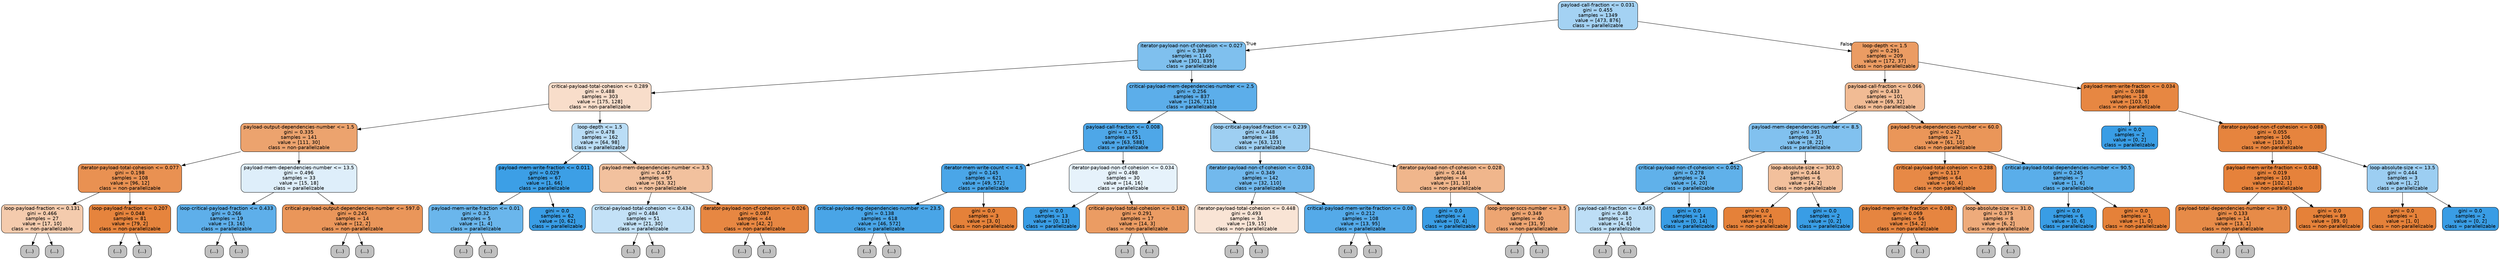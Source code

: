 digraph Tree {
node [shape=box, style="filled, rounded", color="black", fontname=helvetica] ;
edge [fontname=helvetica] ;
0 [label="payload-call-fraction <= 0.031\ngini = 0.455\nsamples = 1349\nvalue = [473, 876]\nclass = parallelizable", fillcolor="#399de575"] ;
1 [label="iterator-payload-non-cf-cohesion <= 0.027\ngini = 0.389\nsamples = 1140\nvalue = [301, 839]\nclass = parallelizable", fillcolor="#399de5a4"] ;
0 -> 1 [labeldistance=2.5, labelangle=45, headlabel="True"] ;
2 [label="critical-payload-total-cohesion <= 0.289\ngini = 0.488\nsamples = 303\nvalue = [175, 128]\nclass = non-parallelizable", fillcolor="#e5813944"] ;
1 -> 2 ;
3 [label="payload-output-dependencies-number <= 1.5\ngini = 0.335\nsamples = 141\nvalue = [111, 30]\nclass = non-parallelizable", fillcolor="#e58139ba"] ;
2 -> 3 ;
4 [label="iterator-payload-total-cohesion <= 0.077\ngini = 0.198\nsamples = 108\nvalue = [96, 12]\nclass = non-parallelizable", fillcolor="#e58139df"] ;
3 -> 4 ;
5 [label="loop-payload-fraction <= 0.131\ngini = 0.466\nsamples = 27\nvalue = [17, 10]\nclass = non-parallelizable", fillcolor="#e5813969"] ;
4 -> 5 ;
6 [label="(...)", fillcolor="#C0C0C0"] ;
5 -> 6 ;
13 [label="(...)", fillcolor="#C0C0C0"] ;
5 -> 13 ;
18 [label="loop-payload-fraction <= 0.207\ngini = 0.048\nsamples = 81\nvalue = [79, 2]\nclass = non-parallelizable", fillcolor="#e58139f9"] ;
4 -> 18 ;
19 [label="(...)", fillcolor="#C0C0C0"] ;
18 -> 19 ;
22 [label="(...)", fillcolor="#C0C0C0"] ;
18 -> 22 ;
27 [label="payload-mem-dependencies-number <= 13.5\ngini = 0.496\nsamples = 33\nvalue = [15, 18]\nclass = parallelizable", fillcolor="#399de52a"] ;
3 -> 27 ;
28 [label="loop-critical-payload-fraction <= 0.433\ngini = 0.266\nsamples = 19\nvalue = [3, 16]\nclass = parallelizable", fillcolor="#399de5cf"] ;
27 -> 28 ;
29 [label="(...)", fillcolor="#C0C0C0"] ;
28 -> 29 ;
32 [label="(...)", fillcolor="#C0C0C0"] ;
28 -> 32 ;
33 [label="critical-payload-output-dependencies-number <= 597.0\ngini = 0.245\nsamples = 14\nvalue = [12, 2]\nclass = non-parallelizable", fillcolor="#e58139d4"] ;
27 -> 33 ;
34 [label="(...)", fillcolor="#C0C0C0"] ;
33 -> 34 ;
37 [label="(...)", fillcolor="#C0C0C0"] ;
33 -> 37 ;
38 [label="loop-depth <= 1.5\ngini = 0.478\nsamples = 162\nvalue = [64, 98]\nclass = parallelizable", fillcolor="#399de558"] ;
2 -> 38 ;
39 [label="payload-mem-write-fraction <= 0.011\ngini = 0.029\nsamples = 67\nvalue = [1, 66]\nclass = parallelizable", fillcolor="#399de5fb"] ;
38 -> 39 ;
40 [label="payload-mem-write-fraction <= 0.01\ngini = 0.32\nsamples = 5\nvalue = [1, 4]\nclass = parallelizable", fillcolor="#399de5bf"] ;
39 -> 40 ;
41 [label="(...)", fillcolor="#C0C0C0"] ;
40 -> 41 ;
42 [label="(...)", fillcolor="#C0C0C0"] ;
40 -> 42 ;
43 [label="gini = 0.0\nsamples = 62\nvalue = [0, 62]\nclass = parallelizable", fillcolor="#399de5ff"] ;
39 -> 43 ;
44 [label="payload-mem-dependencies-number <= 3.5\ngini = 0.447\nsamples = 95\nvalue = [63, 32]\nclass = non-parallelizable", fillcolor="#e581397d"] ;
38 -> 44 ;
45 [label="critical-payload-total-cohesion <= 0.434\ngini = 0.484\nsamples = 51\nvalue = [21, 30]\nclass = parallelizable", fillcolor="#399de54d"] ;
44 -> 45 ;
46 [label="(...)", fillcolor="#C0C0C0"] ;
45 -> 46 ;
57 [label="(...)", fillcolor="#C0C0C0"] ;
45 -> 57 ;
62 [label="iterator-payload-non-cf-cohesion <= 0.026\ngini = 0.087\nsamples = 44\nvalue = [42, 2]\nclass = non-parallelizable", fillcolor="#e58139f3"] ;
44 -> 62 ;
63 [label="(...)", fillcolor="#C0C0C0"] ;
62 -> 63 ;
68 [label="(...)", fillcolor="#C0C0C0"] ;
62 -> 68 ;
69 [label="critical-payload-mem-dependencies-number <= 2.5\ngini = 0.256\nsamples = 837\nvalue = [126, 711]\nclass = parallelizable", fillcolor="#399de5d2"] ;
1 -> 69 ;
70 [label="payload-call-fraction <= 0.008\ngini = 0.175\nsamples = 651\nvalue = [63, 588]\nclass = parallelizable", fillcolor="#399de5e4"] ;
69 -> 70 ;
71 [label="iterator-mem-write-count <= 4.5\ngini = 0.145\nsamples = 621\nvalue = [49, 572]\nclass = parallelizable", fillcolor="#399de5e9"] ;
70 -> 71 ;
72 [label="critical-payload-reg-dependencies-number <= 23.5\ngini = 0.138\nsamples = 618\nvalue = [46, 572]\nclass = parallelizable", fillcolor="#399de5ea"] ;
71 -> 72 ;
73 [label="(...)", fillcolor="#C0C0C0"] ;
72 -> 73 ;
158 [label="(...)", fillcolor="#C0C0C0"] ;
72 -> 158 ;
159 [label="gini = 0.0\nsamples = 3\nvalue = [3, 0]\nclass = non-parallelizable", fillcolor="#e58139ff"] ;
71 -> 159 ;
160 [label="iterator-payload-non-cf-cohesion <= 0.034\ngini = 0.498\nsamples = 30\nvalue = [14, 16]\nclass = parallelizable", fillcolor="#399de520"] ;
70 -> 160 ;
161 [label="gini = 0.0\nsamples = 13\nvalue = [0, 13]\nclass = parallelizable", fillcolor="#399de5ff"] ;
160 -> 161 ;
162 [label="critical-payload-total-cohesion <= 0.182\ngini = 0.291\nsamples = 17\nvalue = [14, 3]\nclass = non-parallelizable", fillcolor="#e58139c8"] ;
160 -> 162 ;
163 [label="(...)", fillcolor="#C0C0C0"] ;
162 -> 163 ;
164 [label="(...)", fillcolor="#C0C0C0"] ;
162 -> 164 ;
167 [label="loop-critical-payload-fraction <= 0.239\ngini = 0.448\nsamples = 186\nvalue = [63, 123]\nclass = parallelizable", fillcolor="#399de57c"] ;
69 -> 167 ;
168 [label="iterator-payload-non-cf-cohesion <= 0.034\ngini = 0.349\nsamples = 142\nvalue = [32, 110]\nclass = parallelizable", fillcolor="#399de5b5"] ;
167 -> 168 ;
169 [label="iterator-payload-total-cohesion <= 0.448\ngini = 0.493\nsamples = 34\nvalue = [19, 15]\nclass = non-parallelizable", fillcolor="#e5813936"] ;
168 -> 169 ;
170 [label="(...)", fillcolor="#C0C0C0"] ;
169 -> 170 ;
179 [label="(...)", fillcolor="#C0C0C0"] ;
169 -> 179 ;
180 [label="critical-payload-mem-write-fraction <= 0.08\ngini = 0.212\nsamples = 108\nvalue = [13, 95]\nclass = parallelizable", fillcolor="#399de5dc"] ;
168 -> 180 ;
181 [label="(...)", fillcolor="#C0C0C0"] ;
180 -> 181 ;
186 [label="(...)", fillcolor="#C0C0C0"] ;
180 -> 186 ;
201 [label="iterator-payload-non-cf-cohesion <= 0.028\ngini = 0.416\nsamples = 44\nvalue = [31, 13]\nclass = non-parallelizable", fillcolor="#e5813994"] ;
167 -> 201 ;
202 [label="gini = 0.0\nsamples = 4\nvalue = [0, 4]\nclass = parallelizable", fillcolor="#399de5ff"] ;
201 -> 202 ;
203 [label="loop-proper-sccs-number <= 3.5\ngini = 0.349\nsamples = 40\nvalue = [31, 9]\nclass = non-parallelizable", fillcolor="#e58139b5"] ;
201 -> 203 ;
204 [label="(...)", fillcolor="#C0C0C0"] ;
203 -> 204 ;
217 [label="(...)", fillcolor="#C0C0C0"] ;
203 -> 217 ;
220 [label="loop-depth <= 1.5\ngini = 0.291\nsamples = 209\nvalue = [172, 37]\nclass = non-parallelizable", fillcolor="#e58139c8"] ;
0 -> 220 [labeldistance=2.5, labelangle=-45, headlabel="False"] ;
221 [label="payload-call-fraction <= 0.066\ngini = 0.433\nsamples = 101\nvalue = [69, 32]\nclass = non-parallelizable", fillcolor="#e5813989"] ;
220 -> 221 ;
222 [label="payload-mem-dependencies-number <= 8.5\ngini = 0.391\nsamples = 30\nvalue = [8, 22]\nclass = parallelizable", fillcolor="#399de5a2"] ;
221 -> 222 ;
223 [label="critical-payload-non-cf-cohesion <= 0.052\ngini = 0.278\nsamples = 24\nvalue = [4, 20]\nclass = parallelizable", fillcolor="#399de5cc"] ;
222 -> 223 ;
224 [label="payload-call-fraction <= 0.049\ngini = 0.48\nsamples = 10\nvalue = [4, 6]\nclass = parallelizable", fillcolor="#399de555"] ;
223 -> 224 ;
225 [label="(...)", fillcolor="#C0C0C0"] ;
224 -> 225 ;
228 [label="(...)", fillcolor="#C0C0C0"] ;
224 -> 228 ;
229 [label="gini = 0.0\nsamples = 14\nvalue = [0, 14]\nclass = parallelizable", fillcolor="#399de5ff"] ;
223 -> 229 ;
230 [label="loop-absolute-size <= 303.0\ngini = 0.444\nsamples = 6\nvalue = [4, 2]\nclass = non-parallelizable", fillcolor="#e581397f"] ;
222 -> 230 ;
231 [label="gini = 0.0\nsamples = 4\nvalue = [4, 0]\nclass = non-parallelizable", fillcolor="#e58139ff"] ;
230 -> 231 ;
232 [label="gini = 0.0\nsamples = 2\nvalue = [0, 2]\nclass = parallelizable", fillcolor="#399de5ff"] ;
230 -> 232 ;
233 [label="payload-true-dependencies-number <= 60.0\ngini = 0.242\nsamples = 71\nvalue = [61, 10]\nclass = non-parallelizable", fillcolor="#e58139d5"] ;
221 -> 233 ;
234 [label="critical-payload-total-cohesion <= 0.288\ngini = 0.117\nsamples = 64\nvalue = [60, 4]\nclass = non-parallelizable", fillcolor="#e58139ee"] ;
233 -> 234 ;
235 [label="payload-mem-write-fraction <= 0.082\ngini = 0.069\nsamples = 56\nvalue = [54, 2]\nclass = non-parallelizable", fillcolor="#e58139f6"] ;
234 -> 235 ;
236 [label="(...)", fillcolor="#C0C0C0"] ;
235 -> 236 ;
239 [label="(...)", fillcolor="#C0C0C0"] ;
235 -> 239 ;
244 [label="loop-absolute-size <= 31.0\ngini = 0.375\nsamples = 8\nvalue = [6, 2]\nclass = non-parallelizable", fillcolor="#e58139aa"] ;
234 -> 244 ;
245 [label="(...)", fillcolor="#C0C0C0"] ;
244 -> 245 ;
246 [label="(...)", fillcolor="#C0C0C0"] ;
244 -> 246 ;
247 [label="critical-payload-total-dependencies-number <= 90.5\ngini = 0.245\nsamples = 7\nvalue = [1, 6]\nclass = parallelizable", fillcolor="#399de5d4"] ;
233 -> 247 ;
248 [label="gini = 0.0\nsamples = 6\nvalue = [0, 6]\nclass = parallelizable", fillcolor="#399de5ff"] ;
247 -> 248 ;
249 [label="gini = 0.0\nsamples = 1\nvalue = [1, 0]\nclass = non-parallelizable", fillcolor="#e58139ff"] ;
247 -> 249 ;
250 [label="payload-mem-write-fraction <= 0.034\ngini = 0.088\nsamples = 108\nvalue = [103, 5]\nclass = non-parallelizable", fillcolor="#e58139f3"] ;
220 -> 250 ;
251 [label="gini = 0.0\nsamples = 2\nvalue = [0, 2]\nclass = parallelizable", fillcolor="#399de5ff"] ;
250 -> 251 ;
252 [label="iterator-payload-non-cf-cohesion <= 0.088\ngini = 0.055\nsamples = 106\nvalue = [103, 3]\nclass = non-parallelizable", fillcolor="#e58139f8"] ;
250 -> 252 ;
253 [label="payload-mem-write-fraction <= 0.048\ngini = 0.019\nsamples = 103\nvalue = [102, 1]\nclass = non-parallelizable", fillcolor="#e58139fc"] ;
252 -> 253 ;
254 [label="payload-total-dependencies-number <= 39.0\ngini = 0.133\nsamples = 14\nvalue = [13, 1]\nclass = non-parallelizable", fillcolor="#e58139eb"] ;
253 -> 254 ;
255 [label="(...)", fillcolor="#C0C0C0"] ;
254 -> 255 ;
256 [label="(...)", fillcolor="#C0C0C0"] ;
254 -> 256 ;
257 [label="gini = 0.0\nsamples = 89\nvalue = [89, 0]\nclass = non-parallelizable", fillcolor="#e58139ff"] ;
253 -> 257 ;
258 [label="loop-absolute-size <= 13.5\ngini = 0.444\nsamples = 3\nvalue = [1, 2]\nclass = parallelizable", fillcolor="#399de57f"] ;
252 -> 258 ;
259 [label="gini = 0.0\nsamples = 1\nvalue = [1, 0]\nclass = non-parallelizable", fillcolor="#e58139ff"] ;
258 -> 259 ;
260 [label="gini = 0.0\nsamples = 2\nvalue = [0, 2]\nclass = parallelizable", fillcolor="#399de5ff"] ;
258 -> 260 ;
}